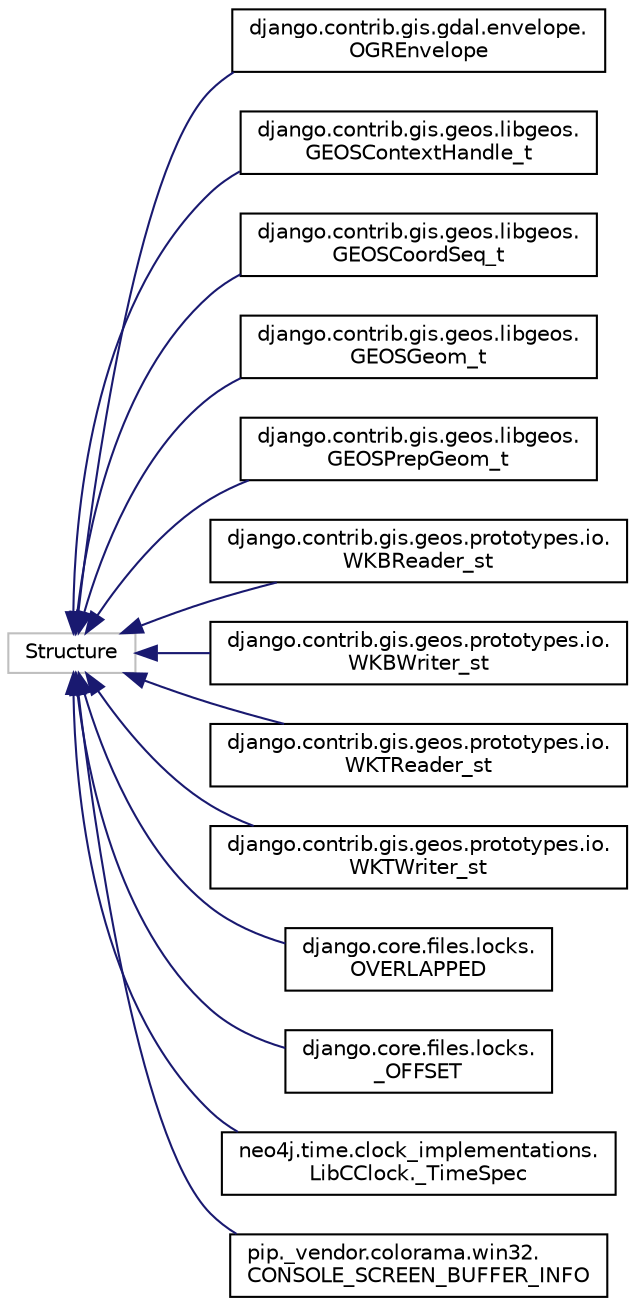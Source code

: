 digraph "Graphical Class Hierarchy"
{
 // LATEX_PDF_SIZE
  edge [fontname="Helvetica",fontsize="10",labelfontname="Helvetica",labelfontsize="10"];
  node [fontname="Helvetica",fontsize="10",shape=record];
  rankdir="LR";
  Node3963 [label="Structure",height=0.2,width=0.4,color="grey75", fillcolor="white", style="filled",tooltip=" "];
  Node3963 -> Node0 [dir="back",color="midnightblue",fontsize="10",style="solid",fontname="Helvetica"];
  Node0 [label="django.contrib.gis.gdal.envelope.\lOGREnvelope",height=0.2,width=0.4,color="black", fillcolor="white", style="filled",URL="$classdjango_1_1contrib_1_1gis_1_1gdal_1_1envelope_1_1_o_g_r_envelope.html",tooltip=" "];
  Node3963 -> Node3965 [dir="back",color="midnightblue",fontsize="10",style="solid",fontname="Helvetica"];
  Node3965 [label="django.contrib.gis.geos.libgeos.\lGEOSContextHandle_t",height=0.2,width=0.4,color="black", fillcolor="white", style="filled",URL="$classdjango_1_1contrib_1_1gis_1_1geos_1_1libgeos_1_1_g_e_o_s_context_handle__t.html",tooltip=" "];
  Node3963 -> Node3966 [dir="back",color="midnightblue",fontsize="10",style="solid",fontname="Helvetica"];
  Node3966 [label="django.contrib.gis.geos.libgeos.\lGEOSCoordSeq_t",height=0.2,width=0.4,color="black", fillcolor="white", style="filled",URL="$classdjango_1_1contrib_1_1gis_1_1geos_1_1libgeos_1_1_g_e_o_s_coord_seq__t.html",tooltip=" "];
  Node3963 -> Node3967 [dir="back",color="midnightblue",fontsize="10",style="solid",fontname="Helvetica"];
  Node3967 [label="django.contrib.gis.geos.libgeos.\lGEOSGeom_t",height=0.2,width=0.4,color="black", fillcolor="white", style="filled",URL="$classdjango_1_1contrib_1_1gis_1_1geos_1_1libgeos_1_1_g_e_o_s_geom__t.html",tooltip=" "];
  Node3963 -> Node3968 [dir="back",color="midnightblue",fontsize="10",style="solid",fontname="Helvetica"];
  Node3968 [label="django.contrib.gis.geos.libgeos.\lGEOSPrepGeom_t",height=0.2,width=0.4,color="black", fillcolor="white", style="filled",URL="$classdjango_1_1contrib_1_1gis_1_1geos_1_1libgeos_1_1_g_e_o_s_prep_geom__t.html",tooltip=" "];
  Node3963 -> Node3969 [dir="back",color="midnightblue",fontsize="10",style="solid",fontname="Helvetica"];
  Node3969 [label="django.contrib.gis.geos.prototypes.io.\lWKBReader_st",height=0.2,width=0.4,color="black", fillcolor="white", style="filled",URL="$classdjango_1_1contrib_1_1gis_1_1geos_1_1prototypes_1_1io_1_1_w_k_b_reader__st.html",tooltip=" "];
  Node3963 -> Node3970 [dir="back",color="midnightblue",fontsize="10",style="solid",fontname="Helvetica"];
  Node3970 [label="django.contrib.gis.geos.prototypes.io.\lWKBWriter_st",height=0.2,width=0.4,color="black", fillcolor="white", style="filled",URL="$classdjango_1_1contrib_1_1gis_1_1geos_1_1prototypes_1_1io_1_1_w_k_b_writer__st.html",tooltip=" "];
  Node3963 -> Node3971 [dir="back",color="midnightblue",fontsize="10",style="solid",fontname="Helvetica"];
  Node3971 [label="django.contrib.gis.geos.prototypes.io.\lWKTReader_st",height=0.2,width=0.4,color="black", fillcolor="white", style="filled",URL="$classdjango_1_1contrib_1_1gis_1_1geos_1_1prototypes_1_1io_1_1_w_k_t_reader__st.html",tooltip=" "];
  Node3963 -> Node3972 [dir="back",color="midnightblue",fontsize="10",style="solid",fontname="Helvetica"];
  Node3972 [label="django.contrib.gis.geos.prototypes.io.\lWKTWriter_st",height=0.2,width=0.4,color="black", fillcolor="white", style="filled",URL="$classdjango_1_1contrib_1_1gis_1_1geos_1_1prototypes_1_1io_1_1_w_k_t_writer__st.html",tooltip=" "];
  Node3963 -> Node3973 [dir="back",color="midnightblue",fontsize="10",style="solid",fontname="Helvetica"];
  Node3973 [label="django.core.files.locks.\lOVERLAPPED",height=0.2,width=0.4,color="black", fillcolor="white", style="filled",URL="$classdjango_1_1core_1_1files_1_1locks_1_1_o_v_e_r_l_a_p_p_e_d.html",tooltip=" "];
  Node3963 -> Node3974 [dir="back",color="midnightblue",fontsize="10",style="solid",fontname="Helvetica"];
  Node3974 [label="django.core.files.locks.\l_OFFSET",height=0.2,width=0.4,color="black", fillcolor="white", style="filled",URL="$classdjango_1_1core_1_1files_1_1locks_1_1___o_f_f_s_e_t.html",tooltip=" "];
  Node3963 -> Node3975 [dir="back",color="midnightblue",fontsize="10",style="solid",fontname="Helvetica"];
  Node3975 [label="neo4j.time.clock_implementations.\lLibCClock._TimeSpec",height=0.2,width=0.4,color="black", fillcolor="white", style="filled",URL="$classneo4j_1_1time_1_1clock__implementations_1_1_lib_c_clock_1_1___time_spec.html",tooltip=" "];
  Node3963 -> Node3976 [dir="back",color="midnightblue",fontsize="10",style="solid",fontname="Helvetica"];
  Node3976 [label="pip._vendor.colorama.win32.\lCONSOLE_SCREEN_BUFFER_INFO",height=0.2,width=0.4,color="black", fillcolor="white", style="filled",URL="$classpip_1_1__vendor_1_1colorama_1_1win32_1_1_c_o_n_s_o_l_e___s_c_r_e_e_n___b_u_f_f_e_r___i_n_f_o.html",tooltip=" "];
}
